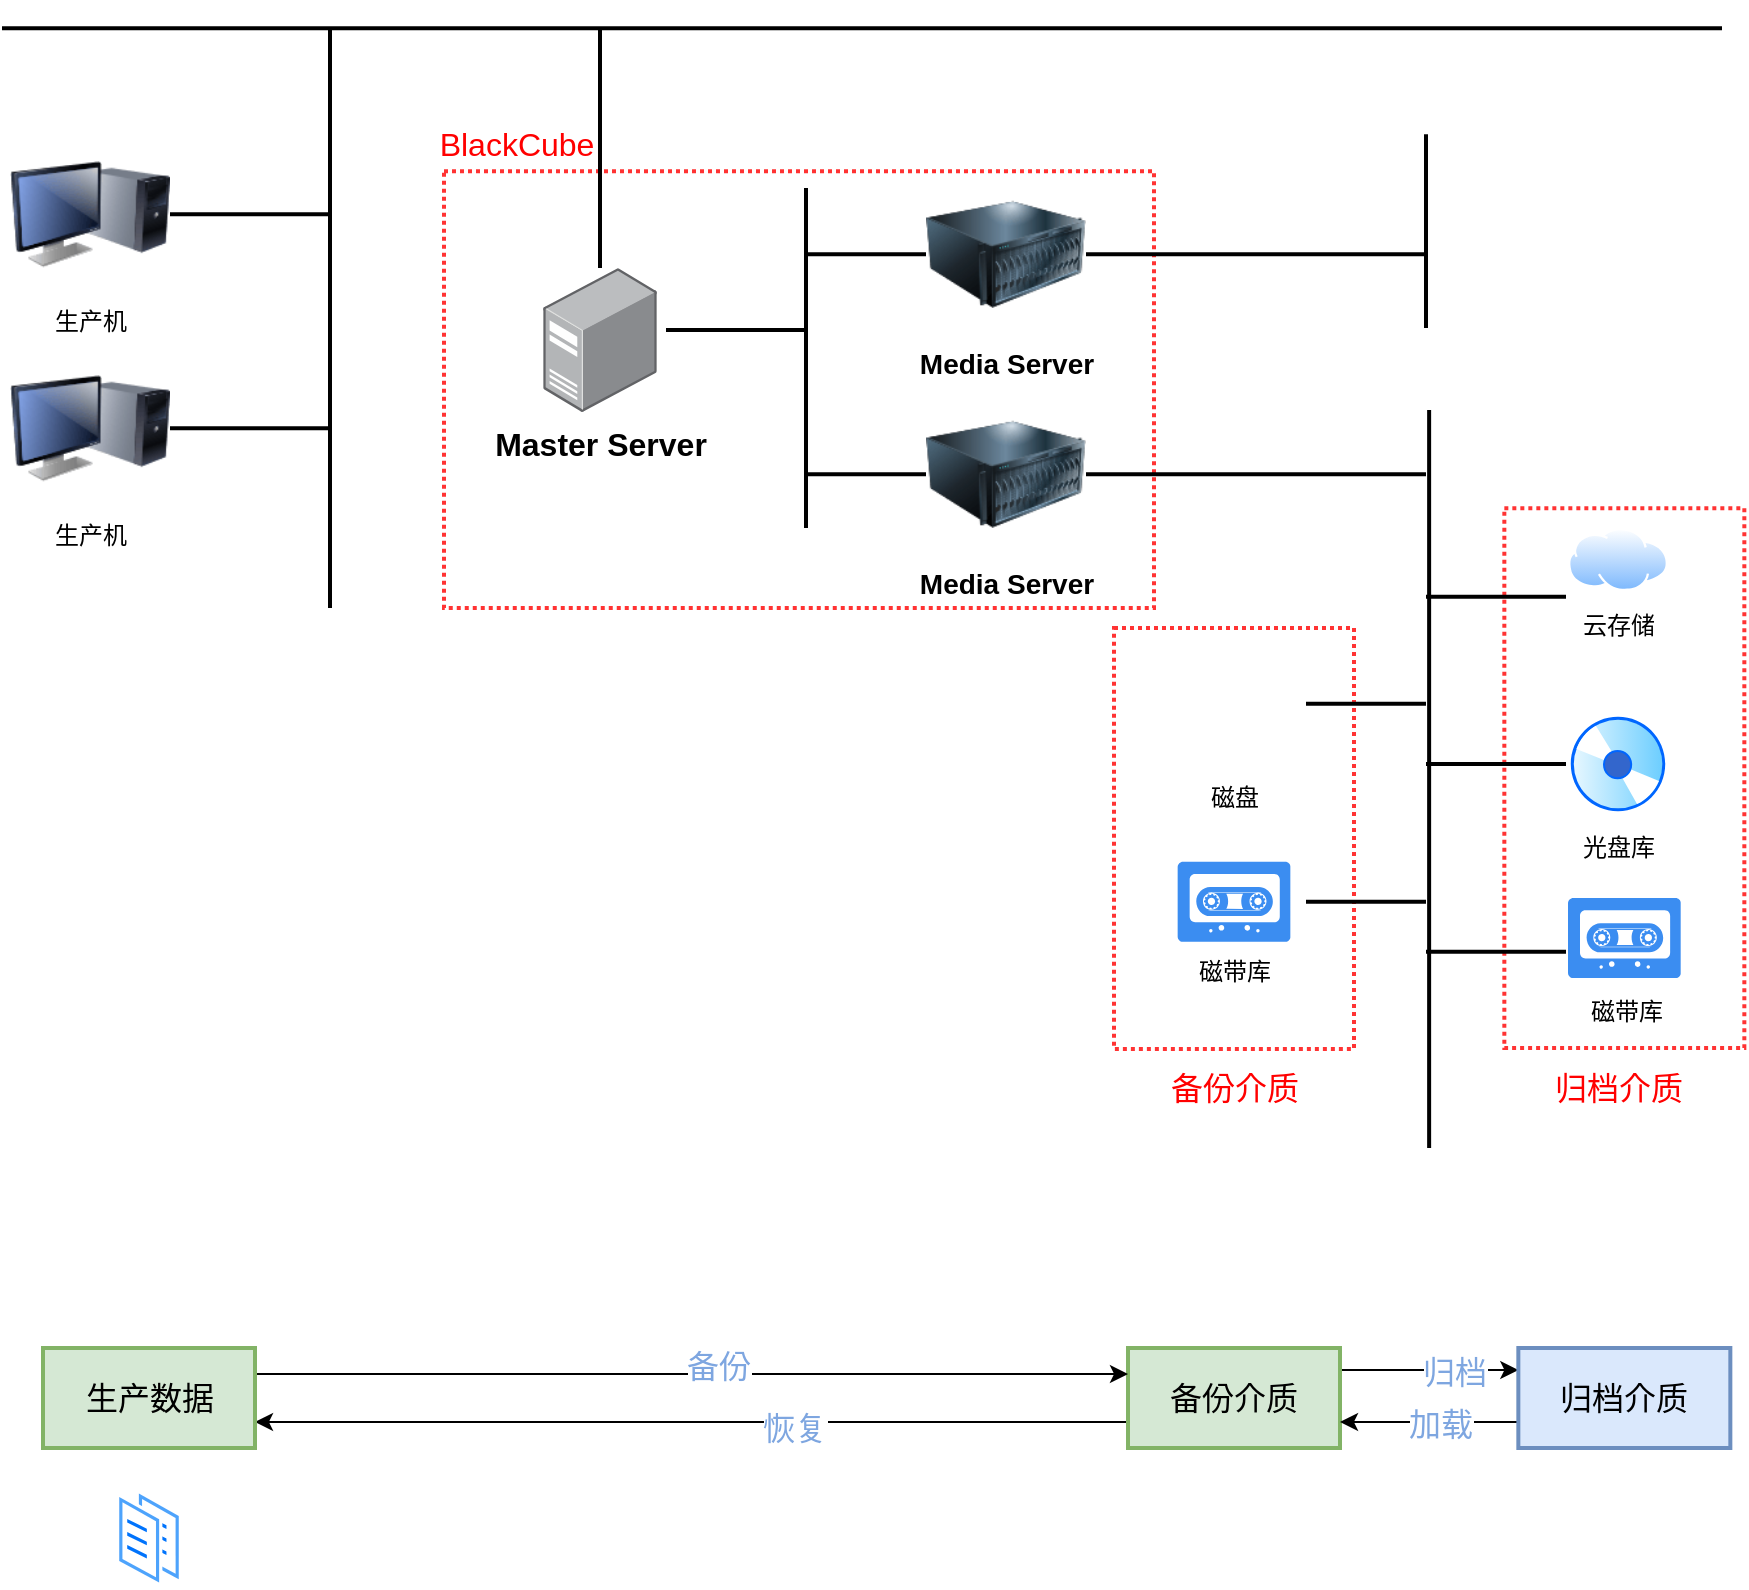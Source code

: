 <mxfile version="18.0.3" type="github">
  <diagram id="WPUKt3A7oiI-CKSTH1vF" name="Page-1">
    <mxGraphModel dx="1200" dy="752" grid="0" gridSize="10" guides="1" tooltips="1" connect="1" arrows="1" fold="1" page="0" pageScale="1" pageWidth="827" pageHeight="1169" math="0" shadow="0">
      <root>
        <mxCell id="0" />
        <mxCell id="1" parent="0" />
        <mxCell id="qWO8GCQ1N2hHEBJl1-c2-48" value="" style="rounded=0;whiteSpace=wrap;html=1;labelBackgroundColor=none;fontSize=14;fillColor=none;fontColor=#333333;strokeColor=#FF3333;strokeWidth=2;dashed=1;dashPattern=1 1;" vertex="1" parent="1">
          <mxGeometry x="779.17" y="400.12" width="120" height="269.88" as="geometry" />
        </mxCell>
        <mxCell id="qWO8GCQ1N2hHEBJl1-c2-56" value="" style="rounded=0;whiteSpace=wrap;html=1;labelBackgroundColor=none;fontSize=14;fillColor=none;fontColor=#333333;strokeColor=#FF3333;strokeWidth=2;dashed=1;dashPattern=1 1;" vertex="1" parent="1">
          <mxGeometry x="584" y="460" width="120" height="210.44" as="geometry" />
        </mxCell>
        <mxCell id="qWO8GCQ1N2hHEBJl1-c2-44" value="" style="rounded=0;whiteSpace=wrap;html=1;labelBackgroundColor=none;fontSize=14;fillColor=none;fontColor=#333333;strokeColor=#FF3333;strokeWidth=2;dashed=1;dashPattern=1 1;" vertex="1" parent="1">
          <mxGeometry x="249" y="231.62" width="355" height="218.38" as="geometry" />
        </mxCell>
        <mxCell id="WDFu7RG4AvuWlvJgH90q-14" value="" style="line;strokeWidth=2;html=1;" parent="1" vertex="1">
          <mxGeometry x="28" y="147" width="860" height="26.25" as="geometry" />
        </mxCell>
        <mxCell id="qWO8GCQ1N2hHEBJl1-c2-2" value="" style="line;strokeWidth=2;direction=north;html=1;" vertex="1" parent="1">
          <mxGeometry x="187" y="160" width="10" height="290" as="geometry" />
        </mxCell>
        <mxCell id="qWO8GCQ1N2hHEBJl1-c2-3" value="" style="line;strokeWidth=2;html=1;" vertex="1" parent="1">
          <mxGeometry x="112" y="240" width="80" height="26.25" as="geometry" />
        </mxCell>
        <mxCell id="qWO8GCQ1N2hHEBJl1-c2-4" value="" style="line;strokeWidth=2;html=1;" vertex="1" parent="1">
          <mxGeometry x="112" y="347" width="80" height="26.25" as="geometry" />
        </mxCell>
        <mxCell id="qWO8GCQ1N2hHEBJl1-c2-5" value="生产机" style="image;html=1;image=img/lib/clip_art/computers/Monitor_Tower_128x128.png" vertex="1" parent="1">
          <mxGeometry x="32" y="320.12" width="80" height="80" as="geometry" />
        </mxCell>
        <mxCell id="qWO8GCQ1N2hHEBJl1-c2-6" value="生产机" style="image;html=1;image=img/lib/clip_art/computers/Monitor_Tower_128x128.png" vertex="1" parent="1">
          <mxGeometry x="32" y="213.13" width="80" height="80" as="geometry" />
        </mxCell>
        <mxCell id="qWO8GCQ1N2hHEBJl1-c2-9" value="" style="line;strokeWidth=2;direction=north;html=1;" vertex="1" parent="1">
          <mxGeometry x="322" y="160" width="10" height="120" as="geometry" />
        </mxCell>
        <mxCell id="qWO8GCQ1N2hHEBJl1-c2-12" value="" style="line;strokeWidth=2;html=1;" vertex="1" parent="1">
          <mxGeometry x="360" y="297.88" width="70" height="26.25" as="geometry" />
        </mxCell>
        <mxCell id="qWO8GCQ1N2hHEBJl1-c2-13" value="" style="line;strokeWidth=2;direction=north;html=1;" vertex="1" parent="1">
          <mxGeometry x="425" y="240" width="10" height="170" as="geometry" />
        </mxCell>
        <mxCell id="qWO8GCQ1N2hHEBJl1-c2-14" value="" style="line;strokeWidth=2;html=1;" vertex="1" parent="1">
          <mxGeometry x="430" y="260" width="60" height="26.25" as="geometry" />
        </mxCell>
        <mxCell id="qWO8GCQ1N2hHEBJl1-c2-15" value="" style="line;strokeWidth=2;html=1;" vertex="1" parent="1">
          <mxGeometry x="430" y="370" width="60" height="26.25" as="geometry" />
        </mxCell>
        <mxCell id="qWO8GCQ1N2hHEBJl1-c2-16" value="Media Server" style="image;html=1;image=img/lib/clip_art/computers/Server_128x128.png;fontSize=14;fontStyle=1" vertex="1" parent="1">
          <mxGeometry x="490" y="233.13" width="80" height="80" as="geometry" />
        </mxCell>
        <mxCell id="qWO8GCQ1N2hHEBJl1-c2-17" value="Media Server" style="image;html=1;image=img/lib/clip_art/computers/Server_128x128.png;fontSize=14;fontStyle=1" vertex="1" parent="1">
          <mxGeometry x="490" y="343.12" width="80" height="80" as="geometry" />
        </mxCell>
        <mxCell id="qWO8GCQ1N2hHEBJl1-c2-18" value="" style="line;strokeWidth=2;html=1;" vertex="1" parent="1">
          <mxGeometry x="570" y="260" width="170" height="26.25" as="geometry" />
        </mxCell>
        <mxCell id="qWO8GCQ1N2hHEBJl1-c2-20" value="光盘库" style="aspect=fixed;perimeter=ellipsePerimeter;html=1;align=center;shadow=0;dashed=0;spacingTop=3;image;image=img/lib/active_directory/cd_dvd.svg;labelBackgroundColor=none;" vertex="1" parent="1">
          <mxGeometry x="811" y="503" width="50" height="50" as="geometry" />
        </mxCell>
        <mxCell id="qWO8GCQ1N2hHEBJl1-c2-21" value="" style="aspect=fixed;perimeter=ellipsePerimeter;html=1;align=center;shadow=0;dashed=0;spacingTop=3;image;image=img/lib/active_directory/documents.svg;labelBackgroundColor=#FF3399;" vertex="1" parent="1">
          <mxGeometry x="85" y="890" width="33" height="50" as="geometry" />
        </mxCell>
        <mxCell id="qWO8GCQ1N2hHEBJl1-c2-23" value="云存储" style="aspect=fixed;perimeter=ellipsePerimeter;html=1;align=center;shadow=0;dashed=0;spacingTop=3;image;image=img/lib/active_directory/internet_cloud.svg;labelBackgroundColor=none;" vertex="1" parent="1">
          <mxGeometry x="811" y="410" width="50" height="31.5" as="geometry" />
        </mxCell>
        <mxCell id="qWO8GCQ1N2hHEBJl1-c2-25" value="" style="line;strokeWidth=2;html=1;" vertex="1" parent="1">
          <mxGeometry x="570" y="369.99" width="170" height="26.25" as="geometry" />
        </mxCell>
        <mxCell id="qWO8GCQ1N2hHEBJl1-c2-26" value="" style="line;strokeWidth=2;direction=north;html=1;" vertex="1" parent="1">
          <mxGeometry x="735" y="351" width="13.13" height="369" as="geometry" />
        </mxCell>
        <mxCell id="qWO8GCQ1N2hHEBJl1-c2-27" value="" style="line;strokeWidth=2;direction=north;html=1;" vertex="1" parent="1">
          <mxGeometry x="735" y="213.13" width="10" height="96.87" as="geometry" />
        </mxCell>
        <mxCell id="qWO8GCQ1N2hHEBJl1-c2-29" value="" style="sketch=0;html=1;aspect=fixed;strokeColor=none;shadow=0;align=center;verticalAlign=top;fillColor=#3B8DF1;shape=mxgraph.gcp2.tape_record;labelBackgroundColor=none;" vertex="1" parent="1">
          <mxGeometry x="811" y="595" width="56.34" height="40" as="geometry" />
        </mxCell>
        <mxCell id="qWO8GCQ1N2hHEBJl1-c2-32" value="磁带库" style="text;html=1;align=center;verticalAlign=middle;resizable=0;points=[];autosize=1;strokeColor=none;fillColor=none;" vertex="1" parent="1">
          <mxGeometry x="815" y="642" width="50" height="20" as="geometry" />
        </mxCell>
        <mxCell id="qWO8GCQ1N2hHEBJl1-c2-34" value="" style="line;strokeWidth=2;html=1;" vertex="1" parent="1">
          <mxGeometry x="740" y="431.25" width="70" height="26.25" as="geometry" />
        </mxCell>
        <mxCell id="qWO8GCQ1N2hHEBJl1-c2-35" value="" style="line;strokeWidth=2;html=1;" vertex="1" parent="1">
          <mxGeometry x="740" y="514.88" width="70" height="26.25" as="geometry" />
        </mxCell>
        <mxCell id="qWO8GCQ1N2hHEBJl1-c2-36" value="" style="line;strokeWidth=2;html=1;" vertex="1" parent="1">
          <mxGeometry x="740" y="608.75" width="70" height="26.25" as="geometry" />
        </mxCell>
        <mxCell id="qWO8GCQ1N2hHEBJl1-c2-37" value="磁盘" style="shape=image;html=1;verticalAlign=top;verticalLabelPosition=bottom;labelBackgroundColor=#ffffff;imageAspect=0;aspect=fixed;image=https://cdn0.iconfinder.com/data/icons/Hosting_Icons/128/dedicated-server-px-png.png" vertex="1" parent="1">
          <mxGeometry x="609" y="461" width="70" height="70" as="geometry" />
        </mxCell>
        <mxCell id="qWO8GCQ1N2hHEBJl1-c2-38" value="" style="line;strokeWidth=2;html=1;" vertex="1" parent="1">
          <mxGeometry x="680" y="484.75" width="60" height="26.25" as="geometry" />
        </mxCell>
        <mxCell id="qWO8GCQ1N2hHEBJl1-c2-40" value="" style="line;strokeWidth=2;html=1;" vertex="1" parent="1">
          <mxGeometry x="680" y="583.75" width="60" height="26.25" as="geometry" />
        </mxCell>
        <mxCell id="qWO8GCQ1N2hHEBJl1-c2-47" value="备份介质" style="text;html=1;align=center;verticalAlign=middle;resizable=0;points=[];autosize=1;strokeColor=none;fillColor=none;fontSize=16;fontColor=#FF0000;" vertex="1" parent="1">
          <mxGeometry x="604" y="680" width="80" height="20" as="geometry" />
        </mxCell>
        <mxCell id="qWO8GCQ1N2hHEBJl1-c2-49" value="归档介质" style="text;html=1;align=center;verticalAlign=middle;resizable=0;points=[];autosize=1;strokeColor=none;fillColor=none;fontSize=16;fontColor=#FF0000;" vertex="1" parent="1">
          <mxGeometry x="796" y="680" width="80" height="20" as="geometry" />
        </mxCell>
        <mxCell id="qWO8GCQ1N2hHEBJl1-c2-50" value="BlackCube" style="text;html=1;align=center;verticalAlign=middle;resizable=0;points=[];autosize=1;strokeColor=none;fillColor=none;fontSize=16;fontColor=#FF0000;" vertex="1" parent="1">
          <mxGeometry x="241" y="206" width="87" height="23" as="geometry" />
        </mxCell>
        <mxCell id="qWO8GCQ1N2hHEBJl1-c2-55" value="Master Server" style="points=[];aspect=fixed;html=1;align=center;shadow=0;dashed=0;image;image=img/lib/allied_telesis/computer_and_terminals/Server_Desktop.svg;dashPattern=1 1;labelBackgroundColor=none;fontSize=16;fontColor=#000000;strokeColor=#FF3333;strokeWidth=2;fillColor=none;fontStyle=1" vertex="1" parent="1">
          <mxGeometry x="298.6" y="280" width="56.8" height="72" as="geometry" />
        </mxCell>
        <mxCell id="qWO8GCQ1N2hHEBJl1-c2-57" value="" style="sketch=0;html=1;aspect=fixed;strokeColor=none;shadow=0;align=center;verticalAlign=top;fillColor=#3B8DF1;shape=mxgraph.gcp2.tape_record;labelBackgroundColor=none;" vertex="1" parent="1">
          <mxGeometry x="615.83" y="576.88" width="56.34" height="40" as="geometry" />
        </mxCell>
        <mxCell id="qWO8GCQ1N2hHEBJl1-c2-58" value="磁带库" style="text;html=1;align=center;verticalAlign=middle;resizable=0;points=[];autosize=1;strokeColor=none;fillColor=none;" vertex="1" parent="1">
          <mxGeometry x="619" y="622" width="50" height="20" as="geometry" />
        </mxCell>
        <mxCell id="qWO8GCQ1N2hHEBJl1-c2-62" value="" style="edgeStyle=orthogonalEdgeStyle;rounded=0;orthogonalLoop=1;jettySize=auto;html=1;fontSize=16;fontColor=#7EA6E0;" edge="1" parent="1">
          <mxGeometry relative="1" as="geometry">
            <mxPoint x="697" y="831" as="sourcePoint" />
            <mxPoint x="786.17" y="831" as="targetPoint" />
          </mxGeometry>
        </mxCell>
        <mxCell id="qWO8GCQ1N2hHEBJl1-c2-71" value="归档" style="edgeLabel;html=1;align=center;verticalAlign=middle;resizable=0;points=[];fontSize=16;fontColor=#7EA6E0;" vertex="1" connectable="0" parent="qWO8GCQ1N2hHEBJl1-c2-62">
          <mxGeometry x="0.262" y="-1" relative="1" as="geometry">
            <mxPoint as="offset" />
          </mxGeometry>
        </mxCell>
        <mxCell id="qWO8GCQ1N2hHEBJl1-c2-68" value="" style="edgeStyle=orthogonalEdgeStyle;rounded=0;orthogonalLoop=1;jettySize=auto;html=1;fontSize=16;fontColor=#7EA6E0;entryX=1;entryY=0.5;entryDx=0;entryDy=0;" edge="1" parent="1">
          <mxGeometry relative="1" as="geometry">
            <mxPoint x="591" y="857" as="sourcePoint" />
            <mxPoint x="154.5" y="857" as="targetPoint" />
          </mxGeometry>
        </mxCell>
        <mxCell id="qWO8GCQ1N2hHEBJl1-c2-70" value="恢复" style="edgeLabel;html=1;align=center;verticalAlign=middle;resizable=0;points=[];fontSize=16;fontColor=#7EA6E0;" vertex="1" connectable="0" parent="qWO8GCQ1N2hHEBJl1-c2-68">
          <mxGeometry x="-0.235" y="3" relative="1" as="geometry">
            <mxPoint as="offset" />
          </mxGeometry>
        </mxCell>
        <mxCell id="qWO8GCQ1N2hHEBJl1-c2-60" value="备份介质" style="rounded=0;whiteSpace=wrap;html=1;labelBackgroundColor=none;fontSize=16;strokeColor=#82b366;strokeWidth=2;fillColor=#d5e8d4;" vertex="1" parent="1">
          <mxGeometry x="591" y="820" width="106" height="50" as="geometry" />
        </mxCell>
        <mxCell id="qWO8GCQ1N2hHEBJl1-c2-63" value="" style="edgeStyle=orthogonalEdgeStyle;rounded=0;orthogonalLoop=1;jettySize=auto;html=1;fontSize=16;fontColor=#7EA6E0;" edge="1" parent="1">
          <mxGeometry relative="1" as="geometry">
            <mxPoint x="786.17" y="857" as="sourcePoint" />
            <mxPoint x="697" y="857" as="targetPoint" />
          </mxGeometry>
        </mxCell>
        <mxCell id="qWO8GCQ1N2hHEBJl1-c2-72" value="加载" style="edgeLabel;html=1;align=center;verticalAlign=middle;resizable=0;points=[];fontSize=16;fontColor=#7EA6E0;" vertex="1" connectable="0" parent="qWO8GCQ1N2hHEBJl1-c2-63">
          <mxGeometry x="-0.124" y="1" relative="1" as="geometry">
            <mxPoint as="offset" />
          </mxGeometry>
        </mxCell>
        <mxCell id="qWO8GCQ1N2hHEBJl1-c2-61" value="归档介质" style="rounded=0;whiteSpace=wrap;html=1;labelBackgroundColor=none;fontSize=16;strokeColor=#6c8ebf;strokeWidth=2;fillColor=#dae8fc;" vertex="1" parent="1">
          <mxGeometry x="786.17" y="820" width="106" height="50" as="geometry" />
        </mxCell>
        <mxCell id="qWO8GCQ1N2hHEBJl1-c2-66" value="" style="edgeStyle=orthogonalEdgeStyle;rounded=0;orthogonalLoop=1;jettySize=auto;html=1;fontSize=16;fontColor=#7EA6E0;" edge="1" parent="1">
          <mxGeometry relative="1" as="geometry">
            <mxPoint x="154.5" y="833" as="sourcePoint" />
            <mxPoint x="591" y="833" as="targetPoint" />
          </mxGeometry>
        </mxCell>
        <mxCell id="qWO8GCQ1N2hHEBJl1-c2-69" value="备份" style="edgeLabel;html=1;align=center;verticalAlign=middle;resizable=0;points=[];fontSize=16;fontColor=#7EA6E0;" vertex="1" connectable="0" parent="qWO8GCQ1N2hHEBJl1-c2-66">
          <mxGeometry x="0.056" y="4" relative="1" as="geometry">
            <mxPoint x="1" as="offset" />
          </mxGeometry>
        </mxCell>
        <mxCell id="qWO8GCQ1N2hHEBJl1-c2-64" value="生产数据" style="rounded=0;whiteSpace=wrap;html=1;labelBackgroundColor=none;fontSize=16;strokeColor=#82b366;strokeWidth=2;fillColor=#d5e8d4;" vertex="1" parent="1">
          <mxGeometry x="48.5" y="820" width="106" height="50" as="geometry" />
        </mxCell>
      </root>
    </mxGraphModel>
  </diagram>
</mxfile>
